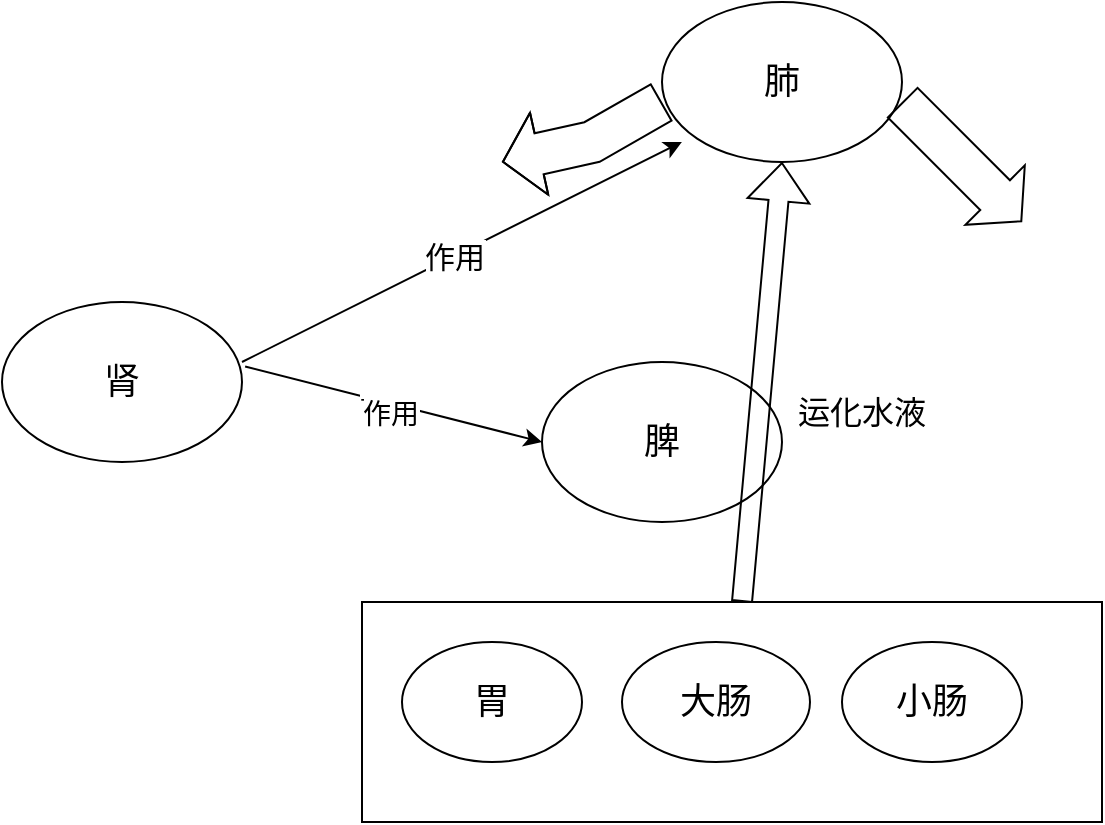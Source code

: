 <mxfile version="22.1.15" type="github">
  <diagram name="第 1 页" id="NwrSyFQsEj8-366RsSql">
    <mxGraphModel dx="1050" dy="557" grid="1" gridSize="10" guides="1" tooltips="1" connect="1" arrows="1" fold="1" page="1" pageScale="1" pageWidth="827" pageHeight="1169" math="0" shadow="0">
      <root>
        <mxCell id="0" />
        <mxCell id="1" parent="0" />
        <mxCell id="zJj84lO5YfRWcEojWAQH-7" value="" style="rounded=0;whiteSpace=wrap;html=1;" vertex="1" parent="1">
          <mxGeometry x="250" y="370" width="370" height="110" as="geometry" />
        </mxCell>
        <mxCell id="zJj84lO5YfRWcEojWAQH-1" value="肾" style="ellipse;whiteSpace=wrap;html=1;fontSize=18;" vertex="1" parent="1">
          <mxGeometry x="70" y="220" width="120" height="80" as="geometry" />
        </mxCell>
        <mxCell id="zJj84lO5YfRWcEojWAQH-2" value="肺" style="ellipse;whiteSpace=wrap;html=1;fontSize=18;" vertex="1" parent="1">
          <mxGeometry x="400" y="70" width="120" height="80" as="geometry" />
        </mxCell>
        <mxCell id="zJj84lO5YfRWcEojWAQH-3" value="脾" style="ellipse;whiteSpace=wrap;html=1;fontSize=18;" vertex="1" parent="1">
          <mxGeometry x="340" y="250" width="120" height="80" as="geometry" />
        </mxCell>
        <mxCell id="zJj84lO5YfRWcEojWAQH-4" value="大肠" style="ellipse;whiteSpace=wrap;html=1;fontSize=18;" vertex="1" parent="1">
          <mxGeometry x="380" y="390" width="94" height="60" as="geometry" />
        </mxCell>
        <mxCell id="zJj84lO5YfRWcEojWAQH-5" value="胃" style="ellipse;whiteSpace=wrap;html=1;fontSize=18;" vertex="1" parent="1">
          <mxGeometry x="270" y="390" width="90" height="60" as="geometry" />
        </mxCell>
        <mxCell id="zJj84lO5YfRWcEojWAQH-6" value="小肠" style="ellipse;whiteSpace=wrap;html=1;fontSize=18;" vertex="1" parent="1">
          <mxGeometry x="490" y="390" width="90" height="60" as="geometry" />
        </mxCell>
        <mxCell id="zJj84lO5YfRWcEojWAQH-10" value="运化水液" style="text;html=1;strokeColor=none;fillColor=none;align=center;verticalAlign=middle;whiteSpace=wrap;rounded=0;fontSize=16;" vertex="1" parent="1">
          <mxGeometry x="460" y="260" width="80" height="30" as="geometry" />
        </mxCell>
        <mxCell id="zJj84lO5YfRWcEojWAQH-11" value="" style="endArrow=classic;html=1;rounded=0;entryX=0.083;entryY=0.875;entryDx=0;entryDy=0;entryPerimeter=0;" edge="1" parent="1" target="zJj84lO5YfRWcEojWAQH-2">
          <mxGeometry width="50" height="50" relative="1" as="geometry">
            <mxPoint x="190" y="250" as="sourcePoint" />
            <mxPoint x="240" y="200" as="targetPoint" />
          </mxGeometry>
        </mxCell>
        <mxCell id="zJj84lO5YfRWcEojWAQH-13" value="&lt;font style=&quot;font-size: 15px;&quot;&gt;作用&lt;/font&gt;" style="edgeLabel;html=1;align=center;verticalAlign=middle;resizable=0;points=[];" vertex="1" connectable="0" parent="zJj84lO5YfRWcEojWAQH-11">
          <mxGeometry x="-0.045" y="1" relative="1" as="geometry">
            <mxPoint x="1" as="offset" />
          </mxGeometry>
        </mxCell>
        <mxCell id="zJj84lO5YfRWcEojWAQH-12" value="" style="endArrow=classic;html=1;rounded=0;exitX=1.013;exitY=0.403;exitDx=0;exitDy=0;exitPerimeter=0;entryX=0;entryY=0.5;entryDx=0;entryDy=0;" edge="1" parent="1" source="zJj84lO5YfRWcEojWAQH-1" target="zJj84lO5YfRWcEojWAQH-3">
          <mxGeometry width="50" height="50" relative="1" as="geometry">
            <mxPoint x="220" y="300" as="sourcePoint" />
            <mxPoint x="270" y="250" as="targetPoint" />
          </mxGeometry>
        </mxCell>
        <mxCell id="zJj84lO5YfRWcEojWAQH-14" value="Text" style="edgeLabel;html=1;align=center;verticalAlign=middle;resizable=0;points=[];" vertex="1" connectable="0" parent="zJj84lO5YfRWcEojWAQH-12">
          <mxGeometry x="-0.087" y="-2" relative="1" as="geometry">
            <mxPoint as="offset" />
          </mxGeometry>
        </mxCell>
        <mxCell id="zJj84lO5YfRWcEojWAQH-15" value="&lt;font style=&quot;font-size: 14px;&quot;&gt;作用&lt;/font&gt;" style="edgeLabel;html=1;align=center;verticalAlign=middle;resizable=0;points=[];" vertex="1" connectable="0" parent="zJj84lO5YfRWcEojWAQH-12">
          <mxGeometry x="-0.011" y="-5" relative="1" as="geometry">
            <mxPoint as="offset" />
          </mxGeometry>
        </mxCell>
        <mxCell id="zJj84lO5YfRWcEojWAQH-16" value="" style="shape=flexArrow;endArrow=classic;html=1;rounded=0;entryX=0.5;entryY=1;entryDx=0;entryDy=0;" edge="1" parent="1" target="zJj84lO5YfRWcEojWAQH-2">
          <mxGeometry width="50" height="50" relative="1" as="geometry">
            <mxPoint x="440" y="370" as="sourcePoint" />
            <mxPoint x="500" y="320" as="targetPoint" />
          </mxGeometry>
        </mxCell>
        <mxCell id="zJj84lO5YfRWcEojWAQH-17" value="" style="shape=flexArrow;endArrow=classic;html=1;rounded=0;width=21;endSize=5.84;" edge="1" parent="1">
          <mxGeometry width="50" height="50" relative="1" as="geometry">
            <mxPoint x="520" y="120" as="sourcePoint" />
            <mxPoint x="580" y="180" as="targetPoint" />
          </mxGeometry>
        </mxCell>
        <mxCell id="zJj84lO5YfRWcEojWAQH-18" value="" style="shape=flexArrow;endArrow=classic;html=1;rounded=0;width=21;endSize=5.84;exitX=0;exitY=0.625;exitDx=0;exitDy=0;exitPerimeter=0;" edge="1" parent="1" source="zJj84lO5YfRWcEojWAQH-2">
          <mxGeometry width="50" height="50" relative="1" as="geometry">
            <mxPoint x="380" y="110" as="sourcePoint" />
            <mxPoint x="320" y="150" as="targetPoint" />
            <Array as="points">
              <mxPoint x="365" y="140" />
            </Array>
          </mxGeometry>
        </mxCell>
      </root>
    </mxGraphModel>
  </diagram>
</mxfile>
